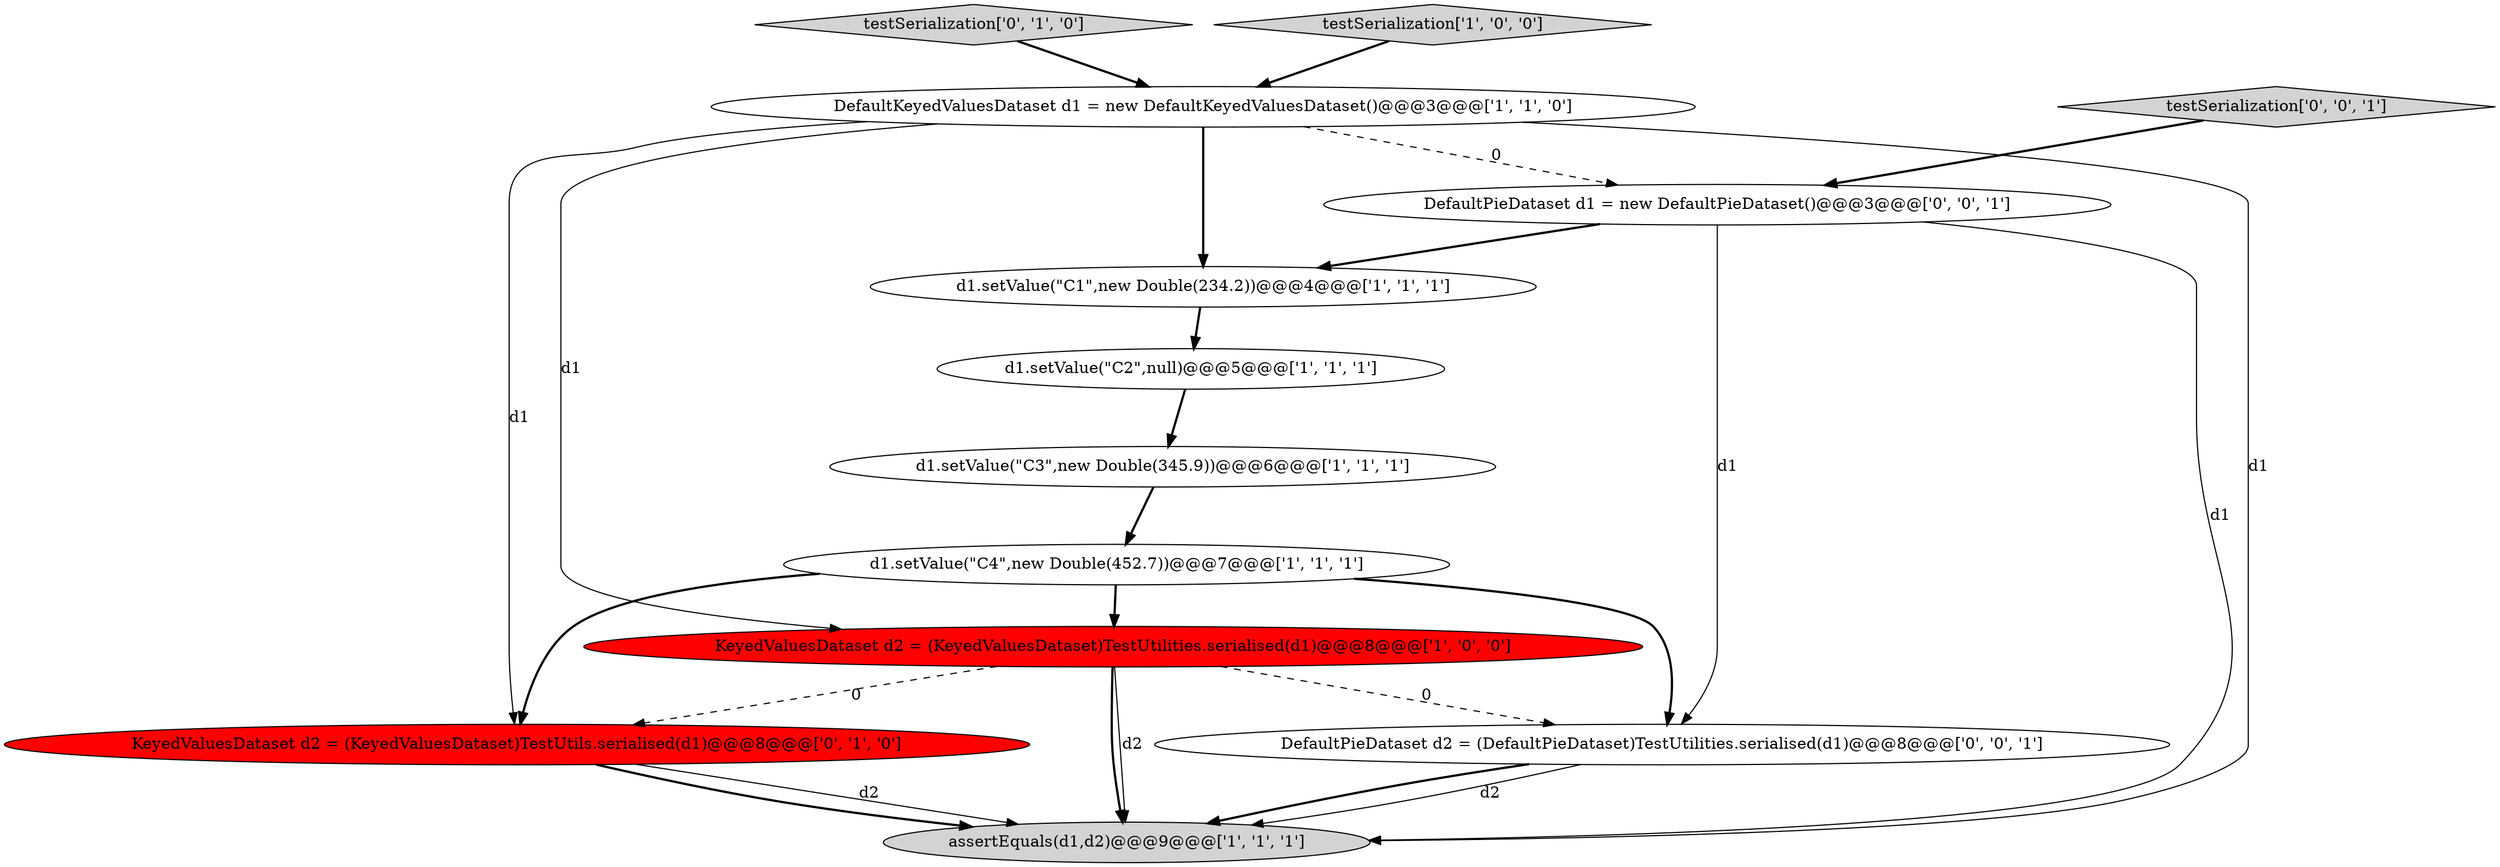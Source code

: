 digraph {
7 [style = filled, label = "assertEquals(d1,d2)@@@9@@@['1', '1', '1']", fillcolor = lightgray, shape = ellipse image = "AAA0AAABBB1BBB"];
5 [style = filled, label = "d1.setValue(\"C2\",null)@@@5@@@['1', '1', '1']", fillcolor = white, shape = ellipse image = "AAA0AAABBB1BBB"];
9 [style = filled, label = "testSerialization['0', '1', '0']", fillcolor = lightgray, shape = diamond image = "AAA0AAABBB2BBB"];
3 [style = filled, label = "d1.setValue(\"C3\",new Double(345.9))@@@6@@@['1', '1', '1']", fillcolor = white, shape = ellipse image = "AAA0AAABBB1BBB"];
8 [style = filled, label = "KeyedValuesDataset d2 = (KeyedValuesDataset)TestUtils.serialised(d1)@@@8@@@['0', '1', '0']", fillcolor = red, shape = ellipse image = "AAA1AAABBB2BBB"];
12 [style = filled, label = "testSerialization['0', '0', '1']", fillcolor = lightgray, shape = diamond image = "AAA0AAABBB3BBB"];
0 [style = filled, label = "d1.setValue(\"C4\",new Double(452.7))@@@7@@@['1', '1', '1']", fillcolor = white, shape = ellipse image = "AAA0AAABBB1BBB"];
4 [style = filled, label = "KeyedValuesDataset d2 = (KeyedValuesDataset)TestUtilities.serialised(d1)@@@8@@@['1', '0', '0']", fillcolor = red, shape = ellipse image = "AAA1AAABBB1BBB"];
6 [style = filled, label = "testSerialization['1', '0', '0']", fillcolor = lightgray, shape = diamond image = "AAA0AAABBB1BBB"];
10 [style = filled, label = "DefaultPieDataset d2 = (DefaultPieDataset)TestUtilities.serialised(d1)@@@8@@@['0', '0', '1']", fillcolor = white, shape = ellipse image = "AAA0AAABBB3BBB"];
11 [style = filled, label = "DefaultPieDataset d1 = new DefaultPieDataset()@@@3@@@['0', '0', '1']", fillcolor = white, shape = ellipse image = "AAA0AAABBB3BBB"];
2 [style = filled, label = "DefaultKeyedValuesDataset d1 = new DefaultKeyedValuesDataset()@@@3@@@['1', '1', '0']", fillcolor = white, shape = ellipse image = "AAA0AAABBB1BBB"];
1 [style = filled, label = "d1.setValue(\"C1\",new Double(234.2))@@@4@@@['1', '1', '1']", fillcolor = white, shape = ellipse image = "AAA0AAABBB1BBB"];
1->5 [style = bold, label=""];
5->3 [style = bold, label=""];
10->7 [style = solid, label="d2"];
9->2 [style = bold, label=""];
11->1 [style = bold, label=""];
2->1 [style = bold, label=""];
12->11 [style = bold, label=""];
8->7 [style = solid, label="d2"];
11->7 [style = solid, label="d1"];
10->7 [style = bold, label=""];
4->7 [style = solid, label="d2"];
4->7 [style = bold, label=""];
3->0 [style = bold, label=""];
11->10 [style = solid, label="d1"];
8->7 [style = bold, label=""];
6->2 [style = bold, label=""];
0->10 [style = bold, label=""];
0->4 [style = bold, label=""];
2->8 [style = solid, label="d1"];
0->8 [style = bold, label=""];
4->8 [style = dashed, label="0"];
2->4 [style = solid, label="d1"];
2->11 [style = dashed, label="0"];
4->10 [style = dashed, label="0"];
2->7 [style = solid, label="d1"];
}
